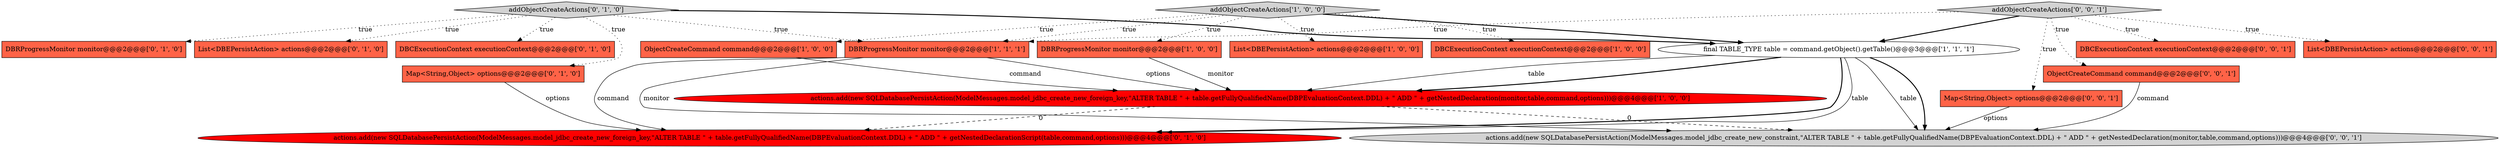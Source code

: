 digraph {
4 [style = filled, label = "addObjectCreateActions['1', '0', '0']", fillcolor = lightgray, shape = diamond image = "AAA0AAABBB1BBB"];
1 [style = filled, label = "DBRProgressMonitor monitor@@@2@@@['1', '0', '0']", fillcolor = tomato, shape = box image = "AAA0AAABBB1BBB"];
3 [style = filled, label = "ObjectCreateCommand command@@@2@@@['1', '0', '0']", fillcolor = tomato, shape = box image = "AAA0AAABBB1BBB"];
0 [style = filled, label = "List<DBEPersistAction> actions@@@2@@@['1', '0', '0']", fillcolor = tomato, shape = box image = "AAA0AAABBB1BBB"];
13 [style = filled, label = "DBRProgressMonitor monitor@@@2@@@['0', '1', '0']", fillcolor = tomato, shape = box image = "AAA0AAABBB2BBB"];
2 [style = filled, label = "DBCExecutionContext executionContext@@@2@@@['1', '0', '0']", fillcolor = tomato, shape = box image = "AAA0AAABBB1BBB"];
17 [style = filled, label = "ObjectCreateCommand command@@@2@@@['0', '0', '1']", fillcolor = tomato, shape = box image = "AAA0AAABBB3BBB"];
14 [style = filled, label = "Map<String,Object> options@@@2@@@['0', '0', '1']", fillcolor = tomato, shape = box image = "AAA0AAABBB3BBB"];
9 [style = filled, label = "addObjectCreateActions['0', '1', '0']", fillcolor = lightgray, shape = diamond image = "AAA0AAABBB2BBB"];
8 [style = filled, label = "actions.add(new SQLDatabasePersistAction(ModelMessages.model_jdbc_create_new_foreign_key,\"ALTER TABLE \" + table.getFullyQualifiedName(DBPEvaluationContext.DDL) + \" ADD \" + getNestedDeclarationScript(table,command,options)))@@@4@@@['0', '1', '0']", fillcolor = red, shape = ellipse image = "AAA1AAABBB2BBB"];
16 [style = filled, label = "addObjectCreateActions['0', '0', '1']", fillcolor = lightgray, shape = diamond image = "AAA0AAABBB3BBB"];
10 [style = filled, label = "List<DBEPersistAction> actions@@@2@@@['0', '1', '0']", fillcolor = tomato, shape = box image = "AAA0AAABBB2BBB"];
12 [style = filled, label = "DBCExecutionContext executionContext@@@2@@@['0', '1', '0']", fillcolor = tomato, shape = box image = "AAA0AAABBB2BBB"];
18 [style = filled, label = "DBCExecutionContext executionContext@@@2@@@['0', '0', '1']", fillcolor = tomato, shape = box image = "AAA0AAABBB3BBB"];
15 [style = filled, label = "actions.add(new SQLDatabasePersistAction(ModelMessages.model_jdbc_create_new_constraint,\"ALTER TABLE \" + table.getFullyQualifiedName(DBPEvaluationContext.DDL) + \" ADD \" + getNestedDeclaration(monitor,table,command,options)))@@@4@@@['0', '0', '1']", fillcolor = lightgray, shape = ellipse image = "AAA0AAABBB3BBB"];
11 [style = filled, label = "Map<String,Object> options@@@2@@@['0', '1', '0']", fillcolor = tomato, shape = box image = "AAA0AAABBB2BBB"];
6 [style = filled, label = "actions.add(new SQLDatabasePersistAction(ModelMessages.model_jdbc_create_new_foreign_key,\"ALTER TABLE \" + table.getFullyQualifiedName(DBPEvaluationContext.DDL) + \" ADD \" + getNestedDeclaration(monitor,table,command,options)))@@@4@@@['1', '0', '0']", fillcolor = red, shape = ellipse image = "AAA1AAABBB1BBB"];
5 [style = filled, label = "final TABLE_TYPE table = command.getObject().getTable()@@@3@@@['1', '1', '1']", fillcolor = white, shape = ellipse image = "AAA0AAABBB1BBB"];
7 [style = filled, label = "DBRProgressMonitor monitor@@@2@@@['1', '1', '1']", fillcolor = tomato, shape = box image = "AAA0AAABBB1BBB"];
19 [style = filled, label = "List<DBEPersistAction> actions@@@2@@@['0', '0', '1']", fillcolor = tomato, shape = box image = "AAA0AAABBB3BBB"];
16->19 [style = dotted, label="true"];
5->8 [style = bold, label=""];
9->12 [style = dotted, label="true"];
6->8 [style = dashed, label="0"];
7->6 [style = solid, label="options"];
4->1 [style = dotted, label="true"];
5->15 [style = solid, label="table"];
16->18 [style = dotted, label="true"];
9->11 [style = dotted, label="true"];
4->0 [style = dotted, label="true"];
16->17 [style = dotted, label="true"];
7->15 [style = solid, label="monitor"];
4->7 [style = dotted, label="true"];
5->15 [style = bold, label=""];
7->8 [style = solid, label="command"];
5->6 [style = solid, label="table"];
4->2 [style = dotted, label="true"];
16->7 [style = dotted, label="true"];
4->3 [style = dotted, label="true"];
5->6 [style = bold, label=""];
6->15 [style = dashed, label="0"];
3->6 [style = solid, label="command"];
9->13 [style = dotted, label="true"];
16->14 [style = dotted, label="true"];
9->5 [style = bold, label=""];
16->5 [style = bold, label=""];
9->7 [style = dotted, label="true"];
1->6 [style = solid, label="monitor"];
9->10 [style = dotted, label="true"];
4->5 [style = bold, label=""];
5->8 [style = solid, label="table"];
11->8 [style = solid, label="options"];
17->15 [style = solid, label="command"];
14->15 [style = solid, label="options"];
}

